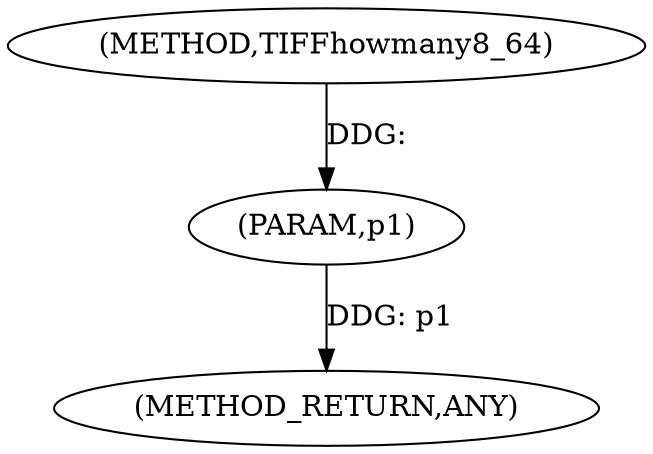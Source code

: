digraph "TIFFhowmany8_64" {  
"100309" [label = <(METHOD,TIFFhowmany8_64)> ]
"100311" [label = <(METHOD_RETURN,ANY)> ]
"100310" [label = <(PARAM,p1)> ]
  "100310" -> "100311"  [ label = "DDG: p1"] 
  "100309" -> "100310"  [ label = "DDG: "] 
}
